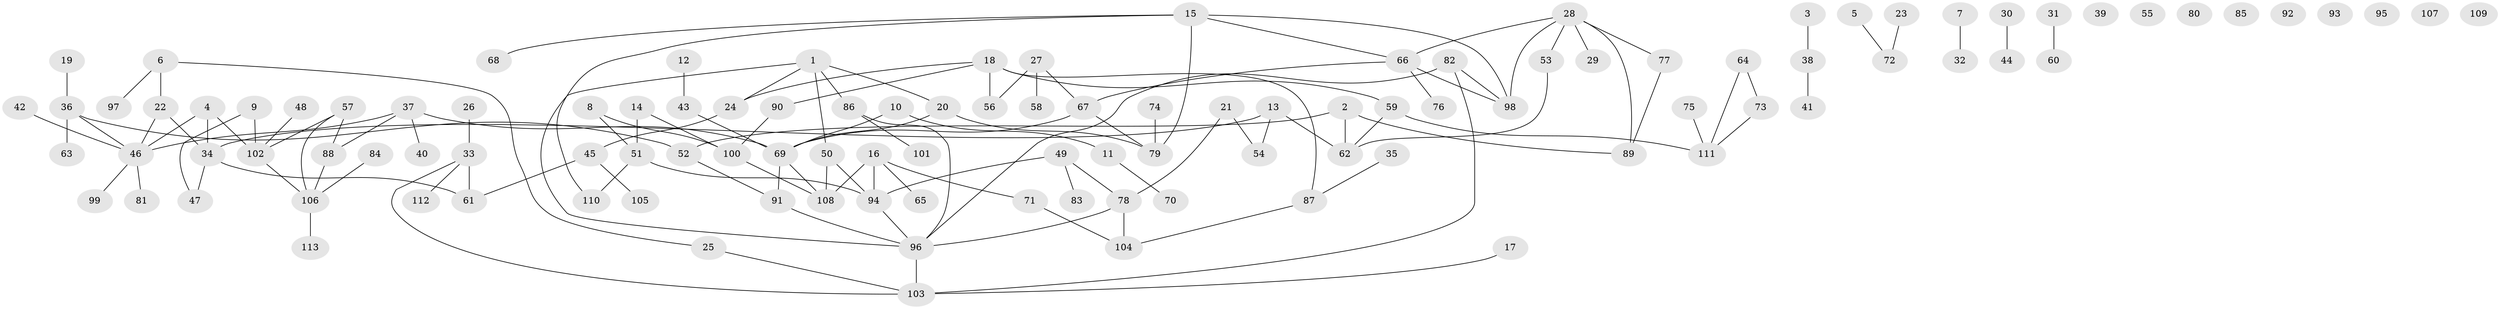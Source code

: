 // coarse degree distribution, {6: 0.06329113924050633, 4: 0.11392405063291139, 1: 0.3291139240506329, 8: 0.012658227848101266, 2: 0.16455696202531644, 3: 0.10126582278481013, 5: 0.05063291139240506, 0: 0.13924050632911392, 7: 0.012658227848101266, 9: 0.012658227848101266}
// Generated by graph-tools (version 1.1) at 2025/41/03/06/25 10:41:19]
// undirected, 113 vertices, 133 edges
graph export_dot {
graph [start="1"]
  node [color=gray90,style=filled];
  1;
  2;
  3;
  4;
  5;
  6;
  7;
  8;
  9;
  10;
  11;
  12;
  13;
  14;
  15;
  16;
  17;
  18;
  19;
  20;
  21;
  22;
  23;
  24;
  25;
  26;
  27;
  28;
  29;
  30;
  31;
  32;
  33;
  34;
  35;
  36;
  37;
  38;
  39;
  40;
  41;
  42;
  43;
  44;
  45;
  46;
  47;
  48;
  49;
  50;
  51;
  52;
  53;
  54;
  55;
  56;
  57;
  58;
  59;
  60;
  61;
  62;
  63;
  64;
  65;
  66;
  67;
  68;
  69;
  70;
  71;
  72;
  73;
  74;
  75;
  76;
  77;
  78;
  79;
  80;
  81;
  82;
  83;
  84;
  85;
  86;
  87;
  88;
  89;
  90;
  91;
  92;
  93;
  94;
  95;
  96;
  97;
  98;
  99;
  100;
  101;
  102;
  103;
  104;
  105;
  106;
  107;
  108;
  109;
  110;
  111;
  112;
  113;
  1 -- 20;
  1 -- 24;
  1 -- 50;
  1 -- 86;
  1 -- 96;
  2 -- 52;
  2 -- 62;
  2 -- 89;
  3 -- 38;
  4 -- 34;
  4 -- 46;
  4 -- 102;
  5 -- 72;
  6 -- 22;
  6 -- 25;
  6 -- 97;
  7 -- 32;
  8 -- 51;
  8 -- 100;
  9 -- 47;
  9 -- 102;
  10 -- 11;
  10 -- 69;
  11 -- 70;
  12 -- 43;
  13 -- 34;
  13 -- 54;
  13 -- 62;
  14 -- 51;
  14 -- 100;
  15 -- 66;
  15 -- 68;
  15 -- 79;
  15 -- 98;
  15 -- 110;
  16 -- 65;
  16 -- 71;
  16 -- 94;
  16 -- 108;
  17 -- 103;
  18 -- 24;
  18 -- 56;
  18 -- 59;
  18 -- 87;
  18 -- 90;
  19 -- 36;
  20 -- 69;
  20 -- 79;
  21 -- 54;
  21 -- 78;
  22 -- 34;
  22 -- 46;
  23 -- 72;
  24 -- 45;
  25 -- 103;
  26 -- 33;
  27 -- 56;
  27 -- 58;
  27 -- 67;
  28 -- 29;
  28 -- 53;
  28 -- 66;
  28 -- 77;
  28 -- 89;
  28 -- 98;
  30 -- 44;
  31 -- 60;
  33 -- 61;
  33 -- 103;
  33 -- 112;
  34 -- 47;
  34 -- 61;
  35 -- 87;
  36 -- 46;
  36 -- 52;
  36 -- 63;
  37 -- 40;
  37 -- 46;
  37 -- 69;
  37 -- 88;
  38 -- 41;
  42 -- 46;
  43 -- 69;
  45 -- 61;
  45 -- 105;
  46 -- 81;
  46 -- 99;
  48 -- 102;
  49 -- 78;
  49 -- 83;
  49 -- 94;
  50 -- 94;
  50 -- 108;
  51 -- 94;
  51 -- 110;
  52 -- 91;
  53 -- 62;
  57 -- 88;
  57 -- 102;
  57 -- 106;
  59 -- 62;
  59 -- 111;
  64 -- 73;
  64 -- 111;
  66 -- 67;
  66 -- 76;
  66 -- 98;
  67 -- 69;
  67 -- 79;
  69 -- 91;
  69 -- 108;
  71 -- 104;
  73 -- 111;
  74 -- 79;
  75 -- 111;
  77 -- 89;
  78 -- 96;
  78 -- 104;
  82 -- 96;
  82 -- 98;
  82 -- 103;
  84 -- 106;
  86 -- 96;
  86 -- 101;
  87 -- 104;
  88 -- 106;
  90 -- 100;
  91 -- 96;
  94 -- 96;
  96 -- 103;
  100 -- 108;
  102 -- 106;
  106 -- 113;
}
